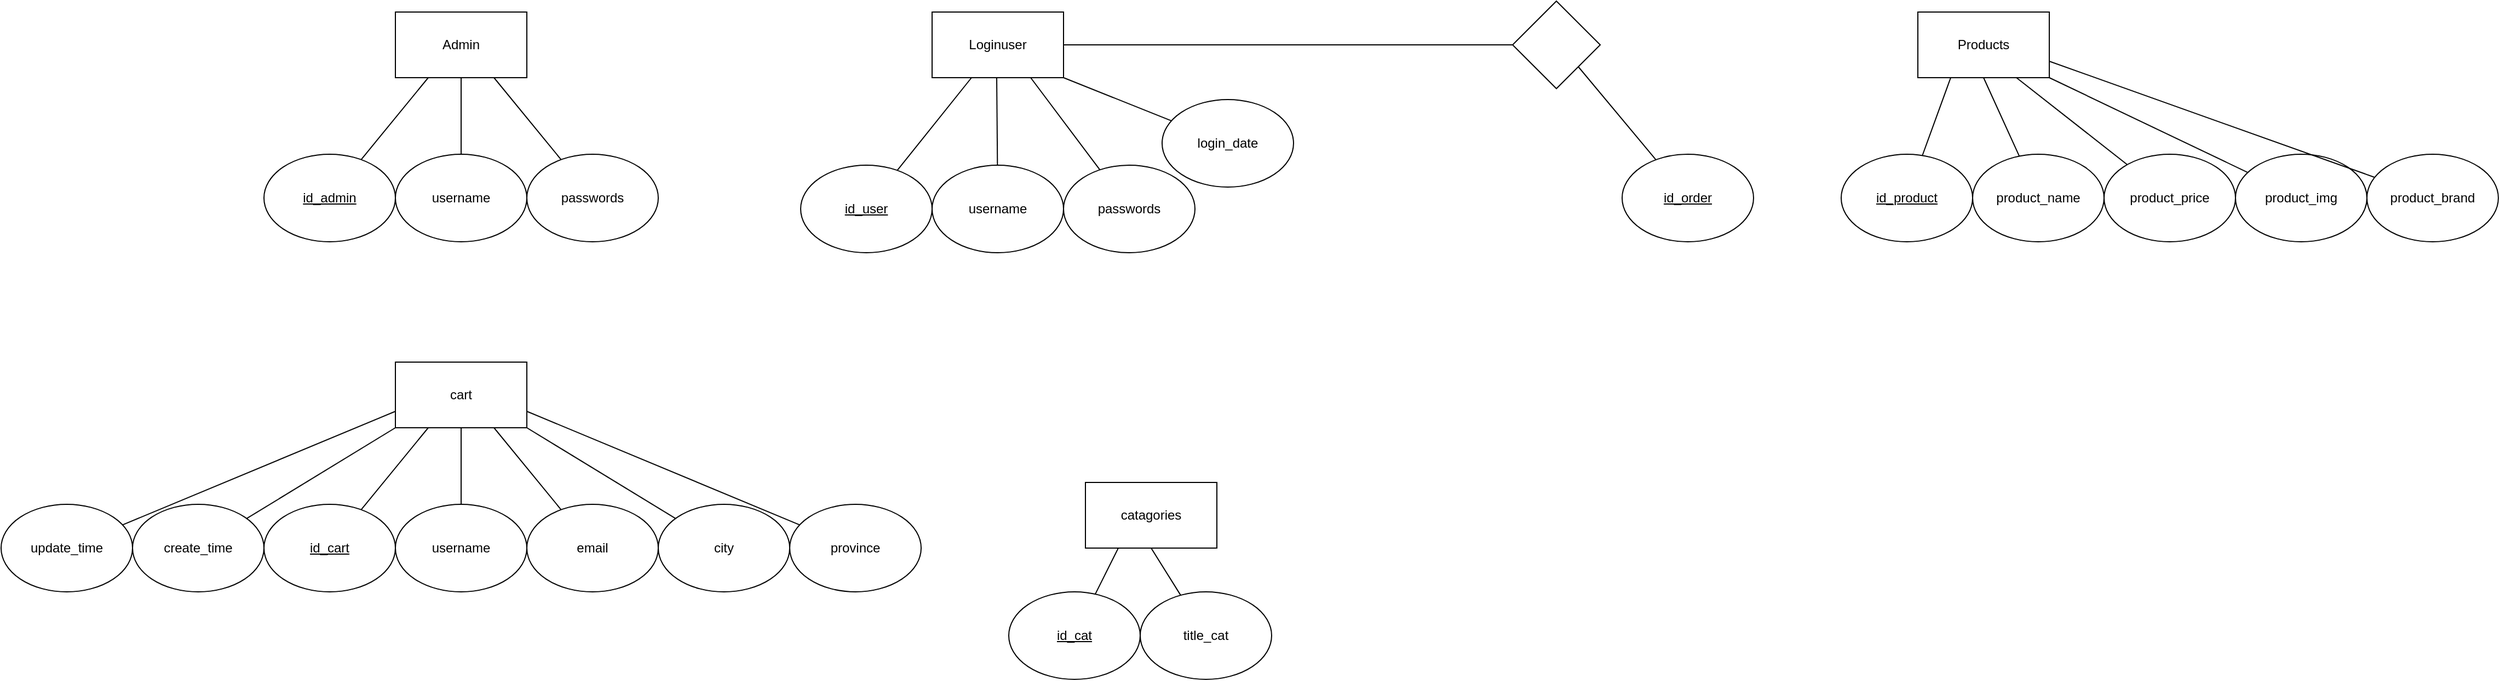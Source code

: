 <mxfile>
    <diagram id="bJcS6eSpa6CBhFPQLDAO" name="Page-1">
        <mxGraphModel dx="10896" dy="619" grid="1" gridSize="10" guides="1" tooltips="1" connect="1" arrows="1" fold="1" page="1" pageScale="1" pageWidth="10000" pageHeight="10000" math="0" shadow="0">
            <root>
                <mxCell id="0"/>
                <mxCell id="1" parent="0"/>
                <mxCell id="2" value="Admin" style="rounded=0;whiteSpace=wrap;html=1;" parent="1" vertex="1">
                    <mxGeometry x="120" y="190" width="120" height="60" as="geometry"/>
                </mxCell>
                <mxCell id="49" style="edgeStyle=none;html=1;entryX=0;entryY=0.5;entryDx=0;entryDy=0;endArrow=none;endFill=0;" edge="1" parent="1" source="3" target="48">
                    <mxGeometry relative="1" as="geometry"/>
                </mxCell>
                <mxCell id="3" value="Loginuser" style="rounded=0;whiteSpace=wrap;html=1;" parent="1" vertex="1">
                    <mxGeometry x="610" y="190" width="120" height="60" as="geometry"/>
                </mxCell>
                <mxCell id="8" value="" style="edgeStyle=none;html=1;endArrow=none;endFill=0;" parent="1" source="4" target="3" edge="1">
                    <mxGeometry relative="1" as="geometry"/>
                </mxCell>
                <mxCell id="4" value="&lt;u&gt;id_user&lt;/u&gt;" style="ellipse;whiteSpace=wrap;html=1;" parent="1" vertex="1">
                    <mxGeometry x="490" y="330" width="120" height="80" as="geometry"/>
                </mxCell>
                <mxCell id="9" value="" style="edgeStyle=none;html=1;endArrow=none;endFill=0;" parent="1" source="5" edge="1">
                    <mxGeometry relative="1" as="geometry">
                        <mxPoint x="669" y="250" as="targetPoint"/>
                    </mxGeometry>
                </mxCell>
                <mxCell id="5" value="username" style="ellipse;whiteSpace=wrap;html=1;" parent="1" vertex="1">
                    <mxGeometry x="610" y="330" width="120" height="80" as="geometry"/>
                </mxCell>
                <mxCell id="10" style="edgeStyle=none;html=1;entryX=0.75;entryY=1;entryDx=0;entryDy=0;endArrow=none;endFill=0;" parent="1" source="6" target="3" edge="1">
                    <mxGeometry relative="1" as="geometry"/>
                </mxCell>
                <mxCell id="6" value="passwords" style="ellipse;whiteSpace=wrap;html=1;" parent="1" vertex="1">
                    <mxGeometry x="730" y="330" width="120" height="80" as="geometry"/>
                </mxCell>
                <mxCell id="13" style="edgeStyle=none;html=1;entryX=0.25;entryY=1;entryDx=0;entryDy=0;endArrow=none;endFill=0;" parent="1" target="2" edge="1">
                    <mxGeometry relative="1" as="geometry">
                        <mxPoint x="88.731" y="324.884" as="sourcePoint"/>
                    </mxGeometry>
                </mxCell>
                <mxCell id="14" style="edgeStyle=none;html=1;entryX=0.5;entryY=1;entryDx=0;entryDy=0;endArrow=none;endFill=0;" parent="1" source="11" target="2" edge="1">
                    <mxGeometry relative="1" as="geometry"/>
                </mxCell>
                <mxCell id="11" value="username" style="ellipse;whiteSpace=wrap;html=1;" parent="1" vertex="1">
                    <mxGeometry x="120" y="320" width="120" height="80" as="geometry"/>
                </mxCell>
                <mxCell id="15" style="edgeStyle=none;html=1;entryX=0.75;entryY=1;entryDx=0;entryDy=0;endArrow=none;endFill=0;" parent="1" source="12" target="2" edge="1">
                    <mxGeometry relative="1" as="geometry"/>
                </mxCell>
                <mxCell id="12" value="passwords" style="ellipse;whiteSpace=wrap;html=1;" parent="1" vertex="1">
                    <mxGeometry x="240" y="320" width="120" height="80" as="geometry"/>
                </mxCell>
                <mxCell id="19" value="&lt;u&gt;id_admin&lt;/u&gt;" style="ellipse;whiteSpace=wrap;html=1;" parent="1" vertex="1">
                    <mxGeometry y="320" width="120" height="80" as="geometry"/>
                </mxCell>
                <mxCell id="23" value="cart" style="rounded=0;whiteSpace=wrap;html=1;" vertex="1" parent="1">
                    <mxGeometry x="120" y="510" width="120" height="60" as="geometry"/>
                </mxCell>
                <mxCell id="25" style="edgeStyle=none;html=1;entryX=0.25;entryY=1;entryDx=0;entryDy=0;endArrow=none;endFill=0;" edge="1" parent="1" source="24" target="23">
                    <mxGeometry relative="1" as="geometry"/>
                </mxCell>
                <mxCell id="24" value="&lt;u&gt;id_cart&lt;/u&gt;" style="ellipse;whiteSpace=wrap;html=1;" vertex="1" parent="1">
                    <mxGeometry y="640" width="120" height="80" as="geometry"/>
                </mxCell>
                <mxCell id="27" style="edgeStyle=none;html=1;entryX=0.5;entryY=1;entryDx=0;entryDy=0;endArrow=none;endFill=0;" edge="1" parent="1" source="26" target="23">
                    <mxGeometry relative="1" as="geometry"/>
                </mxCell>
                <mxCell id="26" value="username" style="ellipse;whiteSpace=wrap;html=1;" vertex="1" parent="1">
                    <mxGeometry x="120" y="640" width="120" height="80" as="geometry"/>
                </mxCell>
                <mxCell id="29" style="edgeStyle=none;html=1;entryX=0.75;entryY=1;entryDx=0;entryDy=0;endArrow=none;endFill=0;" edge="1" parent="1" source="28" target="23">
                    <mxGeometry relative="1" as="geometry"/>
                </mxCell>
                <mxCell id="28" value="email" style="ellipse;whiteSpace=wrap;html=1;" vertex="1" parent="1">
                    <mxGeometry x="240" y="640" width="120" height="80" as="geometry"/>
                </mxCell>
                <mxCell id="32" style="edgeStyle=none;html=1;entryX=1;entryY=1;entryDx=0;entryDy=0;endArrow=none;endFill=0;" edge="1" parent="1" source="30" target="23">
                    <mxGeometry relative="1" as="geometry"/>
                </mxCell>
                <mxCell id="30" value="city" style="ellipse;whiteSpace=wrap;html=1;" vertex="1" parent="1">
                    <mxGeometry x="360" y="640" width="120" height="80" as="geometry"/>
                </mxCell>
                <mxCell id="33" style="edgeStyle=none;html=1;entryX=1;entryY=0.75;entryDx=0;entryDy=0;endArrow=none;endFill=0;" edge="1" parent="1" source="31" target="23">
                    <mxGeometry relative="1" as="geometry"/>
                </mxCell>
                <mxCell id="31" value="province" style="ellipse;whiteSpace=wrap;html=1;" vertex="1" parent="1">
                    <mxGeometry x="480" y="640" width="120" height="80" as="geometry"/>
                </mxCell>
                <mxCell id="35" style="edgeStyle=none;html=1;entryX=0;entryY=1;entryDx=0;entryDy=0;endArrow=none;endFill=0;" edge="1" parent="1" source="34" target="23">
                    <mxGeometry relative="1" as="geometry"/>
                </mxCell>
                <mxCell id="34" value="create_time" style="ellipse;whiteSpace=wrap;html=1;" vertex="1" parent="1">
                    <mxGeometry x="-120" y="640" width="120" height="80" as="geometry"/>
                </mxCell>
                <mxCell id="37" style="edgeStyle=none;html=1;entryX=0;entryY=0.75;entryDx=0;entryDy=0;endArrow=none;endFill=0;" edge="1" parent="1" source="36" target="23">
                    <mxGeometry relative="1" as="geometry"/>
                </mxCell>
                <mxCell id="36" value="update_time" style="ellipse;whiteSpace=wrap;html=1;" vertex="1" parent="1">
                    <mxGeometry x="-240" y="640" width="120" height="80" as="geometry"/>
                </mxCell>
                <mxCell id="38" value="catagories" style="whiteSpace=wrap;html=1;" vertex="1" parent="1">
                    <mxGeometry x="750" y="620" width="120" height="60" as="geometry"/>
                </mxCell>
                <mxCell id="41" style="edgeStyle=none;html=1;entryX=0.25;entryY=1;entryDx=0;entryDy=0;endArrow=none;endFill=0;" edge="1" parent="1" source="39" target="38">
                    <mxGeometry relative="1" as="geometry"/>
                </mxCell>
                <mxCell id="39" value="&lt;u&gt;id_cat&lt;/u&gt;" style="ellipse;whiteSpace=wrap;html=1;" vertex="1" parent="1">
                    <mxGeometry x="680" y="720" width="120" height="80" as="geometry"/>
                </mxCell>
                <mxCell id="42" style="edgeStyle=none;html=1;entryX=0.5;entryY=1;entryDx=0;entryDy=0;endArrow=none;endFill=0;" edge="1" parent="1" source="40" target="38">
                    <mxGeometry relative="1" as="geometry"/>
                </mxCell>
                <mxCell id="40" value="title_cat" style="ellipse;whiteSpace=wrap;html=1;" vertex="1" parent="1">
                    <mxGeometry x="800" y="720" width="120" height="80" as="geometry"/>
                </mxCell>
                <mxCell id="44" style="edgeStyle=none;html=1;endArrow=none;endFill=0;entryX=1;entryY=1;entryDx=0;entryDy=0;" edge="1" parent="1" source="43" target="3">
                    <mxGeometry relative="1" as="geometry">
                        <mxPoint x="770" y="280" as="targetPoint"/>
                    </mxGeometry>
                </mxCell>
                <mxCell id="43" value="login_date" style="ellipse;whiteSpace=wrap;html=1;" vertex="1" parent="1">
                    <mxGeometry x="820" y="270" width="120" height="80" as="geometry"/>
                </mxCell>
                <mxCell id="47" style="edgeStyle=none;html=1;entryX=1;entryY=1;entryDx=0;entryDy=0;endArrow=none;endFill=0;" edge="1" parent="1" source="46" target="48">
                    <mxGeometry relative="1" as="geometry"/>
                </mxCell>
                <mxCell id="46" value="&lt;u&gt;id_order&lt;/u&gt;" style="ellipse;whiteSpace=wrap;html=1;" vertex="1" parent="1">
                    <mxGeometry x="1240" y="320" width="120" height="80" as="geometry"/>
                </mxCell>
                <mxCell id="48" value="" style="rhombus;whiteSpace=wrap;html=1;" vertex="1" parent="1">
                    <mxGeometry x="1140" y="180" width="80" height="80" as="geometry"/>
                </mxCell>
                <mxCell id="50" value="Products" style="rounded=0;whiteSpace=wrap;html=1;" vertex="1" parent="1">
                    <mxGeometry x="1510" y="190" width="120" height="60" as="geometry"/>
                </mxCell>
                <mxCell id="52" style="edgeStyle=none;html=1;entryX=0.25;entryY=1;entryDx=0;entryDy=0;endArrow=none;endFill=0;" edge="1" parent="1" source="51" target="50">
                    <mxGeometry relative="1" as="geometry"/>
                </mxCell>
                <mxCell id="51" value="&lt;u&gt;id_product&lt;/u&gt;" style="ellipse;whiteSpace=wrap;html=1;" vertex="1" parent="1">
                    <mxGeometry x="1440" y="320" width="120" height="80" as="geometry"/>
                </mxCell>
                <mxCell id="54" style="edgeStyle=none;html=1;entryX=0.5;entryY=1;entryDx=0;entryDy=0;endArrow=none;endFill=0;" edge="1" parent="1" source="53" target="50">
                    <mxGeometry relative="1" as="geometry"/>
                </mxCell>
                <mxCell id="53" value="product_name" style="ellipse;whiteSpace=wrap;html=1;" vertex="1" parent="1">
                    <mxGeometry x="1560" y="320" width="120" height="80" as="geometry"/>
                </mxCell>
                <mxCell id="56" style="edgeStyle=none;html=1;entryX=0.75;entryY=1;entryDx=0;entryDy=0;endArrow=none;endFill=0;" edge="1" parent="1" source="55" target="50">
                    <mxGeometry relative="1" as="geometry"/>
                </mxCell>
                <mxCell id="55" value="product_price" style="ellipse;whiteSpace=wrap;html=1;" vertex="1" parent="1">
                    <mxGeometry x="1680" y="320" width="120" height="80" as="geometry"/>
                </mxCell>
                <mxCell id="58" style="edgeStyle=none;html=1;entryX=1;entryY=1;entryDx=0;entryDy=0;endArrow=none;endFill=0;" edge="1" parent="1" source="57" target="50">
                    <mxGeometry relative="1" as="geometry"/>
                </mxCell>
                <mxCell id="57" value="product_img" style="ellipse;whiteSpace=wrap;html=1;" vertex="1" parent="1">
                    <mxGeometry x="1800" y="320" width="120" height="80" as="geometry"/>
                </mxCell>
                <mxCell id="60" style="edgeStyle=none;html=1;entryX=1;entryY=0.75;entryDx=0;entryDy=0;endArrow=none;endFill=0;" edge="1" parent="1" source="59" target="50">
                    <mxGeometry relative="1" as="geometry"/>
                </mxCell>
                <mxCell id="59" value="product_brand" style="ellipse;whiteSpace=wrap;html=1;" vertex="1" parent="1">
                    <mxGeometry x="1920" y="320" width="120" height="80" as="geometry"/>
                </mxCell>
            </root>
        </mxGraphModel>
    </diagram>
</mxfile>